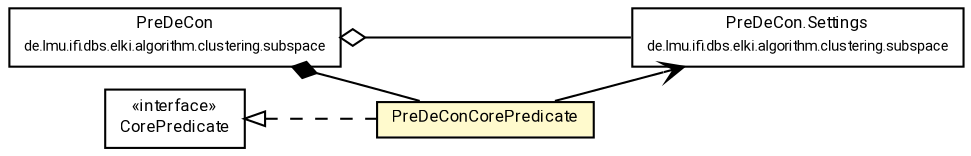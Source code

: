 #!/usr/local/bin/dot
#
# Class diagram 
# Generated by UMLGraph version R5_7_2-60-g0e99a6 (http://www.spinellis.gr/umlgraph/)
#

digraph G {
	graph [fontnames="svg"]
	edge [fontname="Roboto",fontsize=7,labelfontname="Roboto",labelfontsize=7,color="black"];
	node [fontname="Roboto",fontcolor="black",fontsize=8,shape=plaintext,margin=0,width=0,height=0];
	nodesep=0.15;
	ranksep=0.25;
	rankdir=LR;
	// de.lmu.ifi.dbs.elki.algorithm.clustering.subspace.PreDeCon<V extends de.lmu.ifi.dbs.elki.data.NumberVector>
	c8268420 [label=<<table title="de.lmu.ifi.dbs.elki.algorithm.clustering.subspace.PreDeCon" border="0" cellborder="1" cellspacing="0" cellpadding="2" href="../subspace/PreDeCon.html" target="_parent">
		<tr><td><table border="0" cellspacing="0" cellpadding="1">
		<tr><td align="center" balign="center"> <font face="Roboto">PreDeCon</font> </td></tr>
		<tr><td align="center" balign="center"> <font face="Roboto" point-size="7.0">de.lmu.ifi.dbs.elki.algorithm.clustering.subspace</font> </td></tr>
		</table></td></tr>
		</table>>, URL="../subspace/PreDeCon.html"];
	// de.lmu.ifi.dbs.elki.algorithm.clustering.subspace.PreDeCon.Settings
	c8268421 [label=<<table title="de.lmu.ifi.dbs.elki.algorithm.clustering.subspace.PreDeCon.Settings" border="0" cellborder="1" cellspacing="0" cellpadding="2" href="../subspace/PreDeCon.Settings.html" target="_parent">
		<tr><td><table border="0" cellspacing="0" cellpadding="1">
		<tr><td align="center" balign="center"> <font face="Roboto">PreDeCon.Settings</font> </td></tr>
		<tr><td align="center" balign="center"> <font face="Roboto" point-size="7.0">de.lmu.ifi.dbs.elki.algorithm.clustering.subspace</font> </td></tr>
		</table></td></tr>
		</table>>, URL="../subspace/PreDeCon.Settings.html"];
	// de.lmu.ifi.dbs.elki.algorithm.clustering.gdbscan.CorePredicate<T>
	c8268481 [label=<<table title="de.lmu.ifi.dbs.elki.algorithm.clustering.gdbscan.CorePredicate" border="0" cellborder="1" cellspacing="0" cellpadding="2" href="CorePredicate.html" target="_parent">
		<tr><td><table border="0" cellspacing="0" cellpadding="1">
		<tr><td align="center" balign="center"> &#171;interface&#187; </td></tr>
		<tr><td align="center" balign="center"> <font face="Roboto">CorePredicate</font> </td></tr>
		</table></td></tr>
		</table>>, URL="CorePredicate.html"];
	// de.lmu.ifi.dbs.elki.algorithm.clustering.gdbscan.PreDeConCorePredicate
	c8268483 [label=<<table title="de.lmu.ifi.dbs.elki.algorithm.clustering.gdbscan.PreDeConCorePredicate" border="0" cellborder="1" cellspacing="0" cellpadding="2" bgcolor="lemonChiffon" href="PreDeConCorePredicate.html" target="_parent">
		<tr><td><table border="0" cellspacing="0" cellpadding="1">
		<tr><td align="center" balign="center"> <font face="Roboto">PreDeConCorePredicate</font> </td></tr>
		</table></td></tr>
		</table>>, URL="PreDeConCorePredicate.html"];
	// de.lmu.ifi.dbs.elki.algorithm.clustering.subspace.PreDeCon<V extends de.lmu.ifi.dbs.elki.data.NumberVector> composed de.lmu.ifi.dbs.elki.algorithm.clustering.gdbscan.PreDeConCorePredicate
	c8268420 -> c8268483 [arrowhead=none,arrowtail=diamond,dir=back,weight=6];
	// de.lmu.ifi.dbs.elki.algorithm.clustering.subspace.PreDeCon<V extends de.lmu.ifi.dbs.elki.data.NumberVector> has de.lmu.ifi.dbs.elki.algorithm.clustering.subspace.PreDeCon.Settings
	c8268420 -> c8268421 [arrowhead=none,arrowtail=ediamond,dir=back,weight=4];
	// de.lmu.ifi.dbs.elki.algorithm.clustering.gdbscan.PreDeConCorePredicate implements de.lmu.ifi.dbs.elki.algorithm.clustering.gdbscan.CorePredicate<T>
	c8268481 -> c8268483 [arrowtail=empty,style=dashed,dir=back,weight=9];
	// de.lmu.ifi.dbs.elki.algorithm.clustering.gdbscan.PreDeConCorePredicate navassoc de.lmu.ifi.dbs.elki.algorithm.clustering.subspace.PreDeCon.Settings
	c8268483 -> c8268421 [arrowhead=open,weight=1];
}

